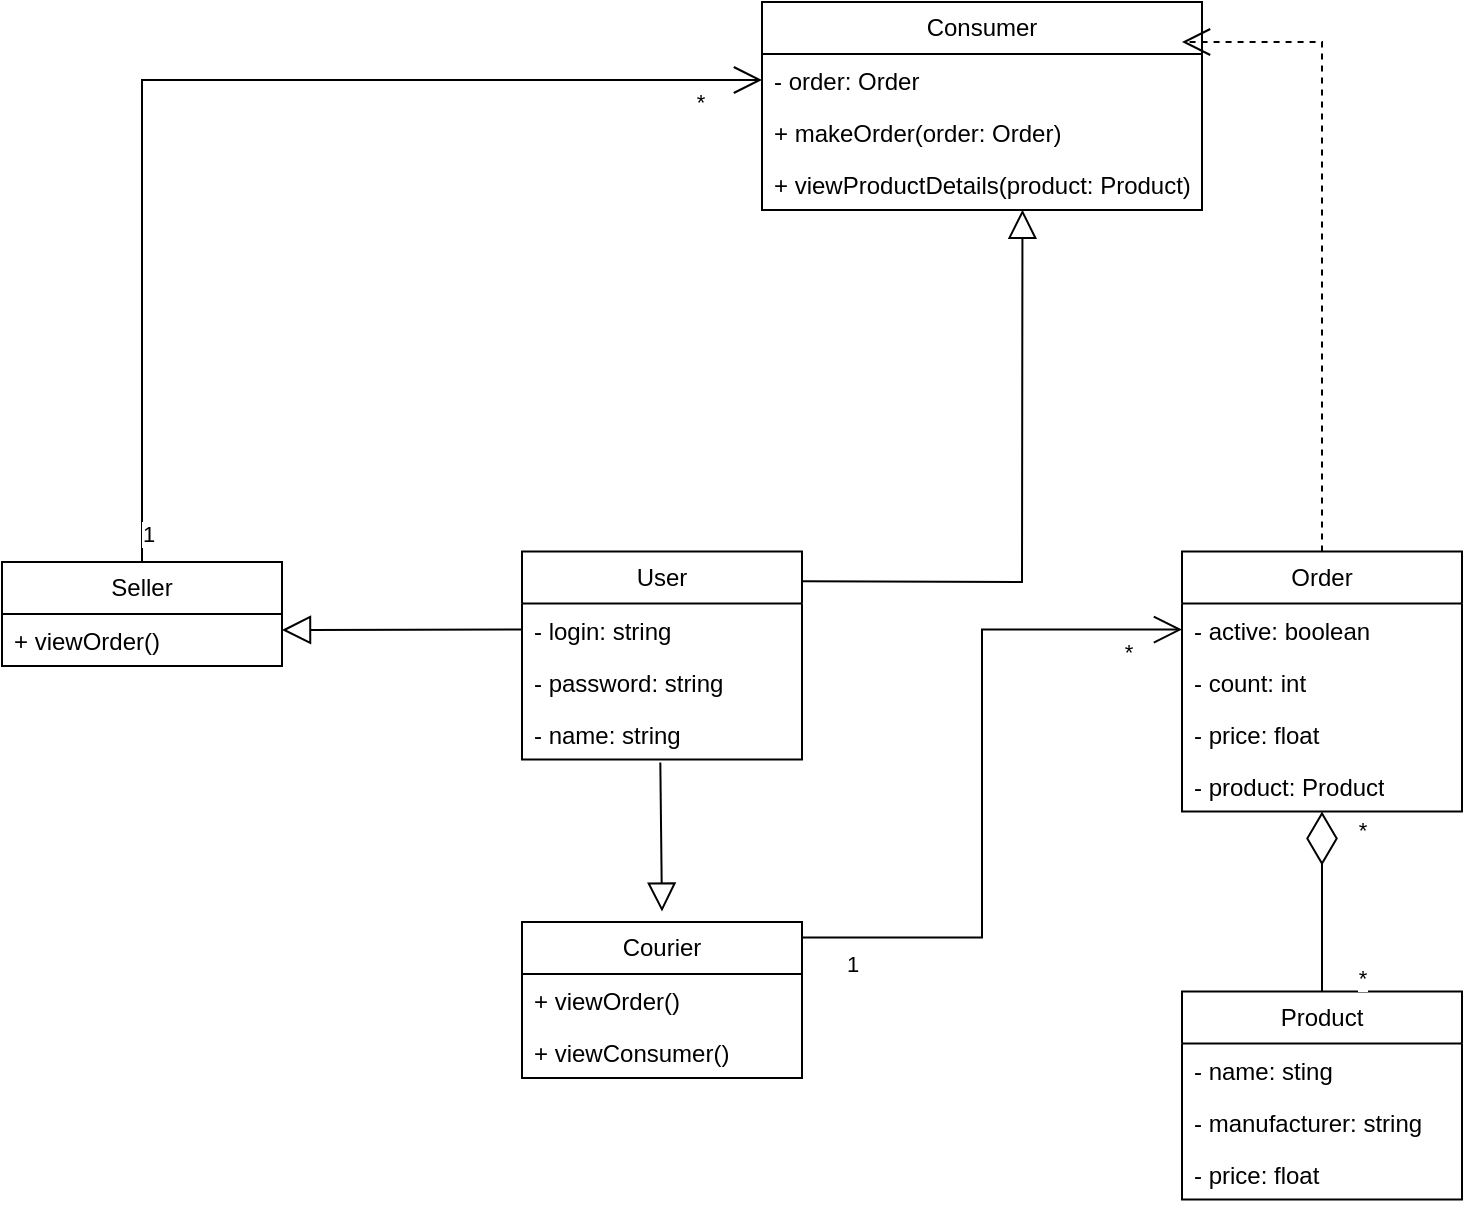 <mxfile version="22.0.6" type="device">
  <diagram name="Page-1" id="c4acf3e9-155e-7222-9cf6-157b1a14988f">
    <mxGraphModel dx="1259" dy="673" grid="1" gridSize="10" guides="1" tooltips="1" connect="1" arrows="1" fold="1" page="1" pageScale="1" pageWidth="850" pageHeight="1100" background="none" math="0" shadow="0">
      <root>
        <mxCell id="0" />
        <mxCell id="1" parent="0" />
        <mxCell id="JucH0bdHnx9_qoao5w32-1" value="User" style="swimlane;fontStyle=0;childLayout=stackLayout;horizontal=1;startSize=26;fillColor=none;horizontalStack=0;resizeParent=1;resizeParentMax=0;resizeLast=0;collapsible=1;marginBottom=0;whiteSpace=wrap;html=1;swimlaneLine=1;" parent="1" vertex="1">
          <mxGeometry x="350" y="324.79" width="140" height="104" as="geometry" />
        </mxCell>
        <mxCell id="JucH0bdHnx9_qoao5w32-2" value="- login: string" style="text;strokeColor=none;fillColor=none;align=left;verticalAlign=top;spacingLeft=4;spacingRight=4;overflow=hidden;rotatable=0;points=[[0,0.5],[1,0.5]];portConstraint=eastwest;whiteSpace=wrap;html=1;" parent="JucH0bdHnx9_qoao5w32-1" vertex="1">
          <mxGeometry y="26" width="140" height="26" as="geometry" />
        </mxCell>
        <mxCell id="JucH0bdHnx9_qoao5w32-3" value="- password: string" style="text;strokeColor=none;fillColor=none;align=left;verticalAlign=top;spacingLeft=4;spacingRight=4;overflow=hidden;rotatable=0;points=[[0,0.5],[1,0.5]];portConstraint=eastwest;whiteSpace=wrap;html=1;" parent="JucH0bdHnx9_qoao5w32-1" vertex="1">
          <mxGeometry y="52" width="140" height="26" as="geometry" />
        </mxCell>
        <mxCell id="JucH0bdHnx9_qoao5w32-4" value="- name: string" style="text;strokeColor=none;fillColor=none;align=left;verticalAlign=top;spacingLeft=4;spacingRight=4;overflow=hidden;rotatable=0;points=[[0,0.5],[1,0.5]];portConstraint=eastwest;whiteSpace=wrap;html=1;" parent="JucH0bdHnx9_qoao5w32-1" vertex="1">
          <mxGeometry y="78" width="140" height="26" as="geometry" />
        </mxCell>
        <mxCell id="JucH0bdHnx9_qoao5w32-13" value="Consumer" style="swimlane;fontStyle=0;childLayout=stackLayout;horizontal=1;startSize=26;fillColor=none;horizontalStack=0;resizeParent=1;resizeParentMax=0;resizeLast=0;collapsible=1;marginBottom=0;whiteSpace=wrap;html=1;" parent="1" vertex="1">
          <mxGeometry x="470" y="50" width="220" height="104" as="geometry" />
        </mxCell>
        <mxCell id="JucH0bdHnx9_qoao5w32-14" value="- order: Order" style="text;strokeColor=none;fillColor=none;align=left;verticalAlign=top;spacingLeft=4;spacingRight=4;overflow=hidden;rotatable=0;points=[[0,0.5],[1,0.5]];portConstraint=eastwest;whiteSpace=wrap;html=1;" parent="JucH0bdHnx9_qoao5w32-13" vertex="1">
          <mxGeometry y="26" width="220" height="26" as="geometry" />
        </mxCell>
        <mxCell id="_UadZDXfJrqQWSUkQn-_-1" value="+ makeOrder(order: Order)" style="text;strokeColor=none;fillColor=none;align=left;verticalAlign=top;spacingLeft=4;spacingRight=4;overflow=hidden;rotatable=0;points=[[0,0.5],[1,0.5]];portConstraint=eastwest;whiteSpace=wrap;html=1;" vertex="1" parent="JucH0bdHnx9_qoao5w32-13">
          <mxGeometry y="52" width="220" height="26" as="geometry" />
        </mxCell>
        <mxCell id="_UadZDXfJrqQWSUkQn-_-19" value="+ viewProductDetails(product: Product)" style="text;strokeColor=none;fillColor=none;align=left;verticalAlign=top;spacingLeft=4;spacingRight=4;overflow=hidden;rotatable=0;points=[[0,0.5],[1,0.5]];portConstraint=eastwest;whiteSpace=wrap;html=1;" vertex="1" parent="JucH0bdHnx9_qoao5w32-13">
          <mxGeometry y="78" width="220" height="26" as="geometry" />
        </mxCell>
        <mxCell id="JucH0bdHnx9_qoao5w32-20" value="Order" style="swimlane;fontStyle=0;childLayout=stackLayout;horizontal=1;startSize=26;fillColor=none;horizontalStack=0;resizeParent=1;resizeParentMax=0;resizeLast=0;collapsible=1;marginBottom=0;whiteSpace=wrap;html=1;" parent="1" vertex="1">
          <mxGeometry x="680" y="324.79" width="140" height="130" as="geometry" />
        </mxCell>
        <mxCell id="JucH0bdHnx9_qoao5w32-48" value="- active: boolean" style="text;strokeColor=none;fillColor=none;align=left;verticalAlign=top;spacingLeft=4;spacingRight=4;overflow=hidden;rotatable=0;points=[[0,0.5],[1,0.5]];portConstraint=eastwest;whiteSpace=wrap;html=1;" parent="JucH0bdHnx9_qoao5w32-20" vertex="1">
          <mxGeometry y="26" width="140" height="26" as="geometry" />
        </mxCell>
        <mxCell id="JucH0bdHnx9_qoao5w32-21" value="- count: int" style="text;strokeColor=none;fillColor=none;align=left;verticalAlign=top;spacingLeft=4;spacingRight=4;overflow=hidden;rotatable=0;points=[[0,0.5],[1,0.5]];portConstraint=eastwest;whiteSpace=wrap;html=1;" parent="JucH0bdHnx9_qoao5w32-20" vertex="1">
          <mxGeometry y="52" width="140" height="26" as="geometry" />
        </mxCell>
        <mxCell id="JucH0bdHnx9_qoao5w32-22" value="- price: float" style="text;strokeColor=none;fillColor=none;align=left;verticalAlign=top;spacingLeft=4;spacingRight=4;overflow=hidden;rotatable=0;points=[[0,0.5],[1,0.5]];portConstraint=eastwest;whiteSpace=wrap;html=1;" parent="JucH0bdHnx9_qoao5w32-20" vertex="1">
          <mxGeometry y="78" width="140" height="26" as="geometry" />
        </mxCell>
        <mxCell id="JucH0bdHnx9_qoao5w32-23" value="- product: Product" style="text;strokeColor=none;fillColor=none;align=left;verticalAlign=top;spacingLeft=4;spacingRight=4;overflow=hidden;rotatable=0;points=[[0,0.5],[1,0.5]];portConstraint=eastwest;whiteSpace=wrap;html=1;" parent="JucH0bdHnx9_qoao5w32-20" vertex="1">
          <mxGeometry y="104" width="140" height="26" as="geometry" />
        </mxCell>
        <mxCell id="JucH0bdHnx9_qoao5w32-24" value="" style="endArrow=open;endSize=12;dashed=1;html=1;rounded=0;exitX=0.5;exitY=0;exitDx=0;exitDy=0;align=center;" parent="1" source="JucH0bdHnx9_qoao5w32-20" edge="1">
          <mxGeometry x="-0.539" width="160" relative="1" as="geometry">
            <mxPoint x="340" y="260" as="sourcePoint" />
            <mxPoint x="680" y="70" as="targetPoint" />
            <Array as="points">
              <mxPoint x="750" y="70" />
            </Array>
            <mxPoint as="offset" />
          </mxGeometry>
        </mxCell>
        <mxCell id="JucH0bdHnx9_qoao5w32-25" value="Product" style="swimlane;fontStyle=0;childLayout=stackLayout;horizontal=1;startSize=26;fillColor=none;horizontalStack=0;resizeParent=1;resizeParentMax=0;resizeLast=0;collapsible=1;marginBottom=0;whiteSpace=wrap;html=1;" parent="1" vertex="1">
          <mxGeometry x="680" y="544.79" width="140" height="104" as="geometry" />
        </mxCell>
        <mxCell id="JucH0bdHnx9_qoao5w32-26" value="- name: sting" style="text;strokeColor=none;fillColor=none;align=left;verticalAlign=top;spacingLeft=4;spacingRight=4;overflow=hidden;rotatable=0;points=[[0,0.5],[1,0.5]];portConstraint=eastwest;whiteSpace=wrap;html=1;" parent="JucH0bdHnx9_qoao5w32-25" vertex="1">
          <mxGeometry y="26" width="140" height="26" as="geometry" />
        </mxCell>
        <mxCell id="JucH0bdHnx9_qoao5w32-34" value="- manufacturer: string" style="text;strokeColor=none;fillColor=none;align=left;verticalAlign=top;spacingLeft=4;spacingRight=4;overflow=hidden;rotatable=0;points=[[0,0.5],[1,0.5]];portConstraint=eastwest;whiteSpace=wrap;html=1;" parent="JucH0bdHnx9_qoao5w32-25" vertex="1">
          <mxGeometry y="52" width="140" height="26" as="geometry" />
        </mxCell>
        <mxCell id="JucH0bdHnx9_qoao5w32-27" value="- price: float" style="text;strokeColor=none;fillColor=none;align=left;verticalAlign=top;spacingLeft=4;spacingRight=4;overflow=hidden;rotatable=0;points=[[0,0.5],[1,0.5]];portConstraint=eastwest;whiteSpace=wrap;html=1;" parent="JucH0bdHnx9_qoao5w32-25" vertex="1">
          <mxGeometry y="78" width="140" height="26" as="geometry" />
        </mxCell>
        <mxCell id="JucH0bdHnx9_qoao5w32-29" value="" style="endArrow=diamondThin;endFill=0;endSize=24;html=1;rounded=0;exitX=0.5;exitY=0;exitDx=0;exitDy=0;" parent="1" source="JucH0bdHnx9_qoao5w32-25" target="JucH0bdHnx9_qoao5w32-23" edge="1">
          <mxGeometry width="160" relative="1" as="geometry">
            <mxPoint x="350" y="384.79" as="sourcePoint" />
            <mxPoint x="510" y="384.79" as="targetPoint" />
          </mxGeometry>
        </mxCell>
        <mxCell id="JucH0bdHnx9_qoao5w32-43" value="*" style="edgeLabel;html=1;align=center;verticalAlign=middle;resizable=0;points=[];" parent="JucH0bdHnx9_qoao5w32-29" vertex="1" connectable="0">
          <mxGeometry x="-0.736" y="2" relative="1" as="geometry">
            <mxPoint x="22" y="5" as="offset" />
          </mxGeometry>
        </mxCell>
        <mxCell id="JucH0bdHnx9_qoao5w32-44" value="*" style="edgeLabel;html=1;align=center;verticalAlign=middle;resizable=0;points=[];" parent="JucH0bdHnx9_qoao5w32-29" vertex="1" connectable="0">
          <mxGeometry x="0.413" relative="1" as="geometry">
            <mxPoint x="20" y="-18" as="offset" />
          </mxGeometry>
        </mxCell>
        <mxCell id="JucH0bdHnx9_qoao5w32-39" value="" style="endArrow=block;endFill=0;endSize=12;html=1;rounded=0;exitX=1.002;exitY=0.143;exitDx=0;exitDy=0;exitPerimeter=0;entryX=0.592;entryY=0.994;entryDx=0;entryDy=0;entryPerimeter=0;" parent="1" source="JucH0bdHnx9_qoao5w32-1" target="_UadZDXfJrqQWSUkQn-_-19" edge="1">
          <mxGeometry width="160" relative="1" as="geometry">
            <mxPoint x="500" y="340" as="sourcePoint" />
            <mxPoint x="600" y="160" as="targetPoint" />
            <Array as="points">
              <mxPoint x="600" y="340" />
            </Array>
          </mxGeometry>
        </mxCell>
        <mxCell id="JucH0bdHnx9_qoao5w32-42" value="" style="endArrow=block;endFill=0;endSize=12;html=1;rounded=0;exitX=0;exitY=0.5;exitDx=0;exitDy=0;" parent="1" source="JucH0bdHnx9_qoao5w32-2" edge="1">
          <mxGeometry width="160" relative="1" as="geometry">
            <mxPoint x="340" y="294.79" as="sourcePoint" />
            <mxPoint x="230" y="364" as="targetPoint" />
          </mxGeometry>
        </mxCell>
        <mxCell id="JucH0bdHnx9_qoao5w32-53" value="" style="endArrow=block;endFill=0;endSize=12;html=1;rounded=0;exitX=0.494;exitY=1.055;exitDx=0;exitDy=0;entryX=0.5;entryY=0;entryDx=0;entryDy=0;exitPerimeter=0;" parent="1" source="JucH0bdHnx9_qoao5w32-4" edge="1">
          <mxGeometry width="160" relative="1" as="geometry">
            <mxPoint x="360" y="360.79" as="sourcePoint" />
            <mxPoint x="420" y="504.79" as="targetPoint" />
          </mxGeometry>
        </mxCell>
        <mxCell id="JucH0bdHnx9_qoao5w32-55" value="" style="endArrow=open;endFill=1;endSize=12;html=1;rounded=0;exitX=1;exitY=0.25;exitDx=0;exitDy=0;entryX=0;entryY=0.5;entryDx=0;entryDy=0;" parent="1" target="JucH0bdHnx9_qoao5w32-48" edge="1">
          <mxGeometry width="160" relative="1" as="geometry">
            <mxPoint x="490" y="517.79" as="sourcePoint" />
            <mxPoint x="500" y="524.79" as="targetPoint" />
            <Array as="points">
              <mxPoint x="580" y="517.79" />
              <mxPoint x="580" y="363.79" />
            </Array>
          </mxGeometry>
        </mxCell>
        <mxCell id="JucH0bdHnx9_qoao5w32-65" value="1" style="edgeLabel;html=1;align=center;verticalAlign=middle;resizable=0;points=[];" parent="JucH0bdHnx9_qoao5w32-55" vertex="1" connectable="0">
          <mxGeometry x="-0.857" y="-2" relative="1" as="geometry">
            <mxPoint y="11" as="offset" />
          </mxGeometry>
        </mxCell>
        <mxCell id="JucH0bdHnx9_qoao5w32-66" value="*" style="edgeLabel;html=1;align=center;verticalAlign=middle;resizable=0;points=[];" parent="JucH0bdHnx9_qoao5w32-55" vertex="1" connectable="0">
          <mxGeometry x="0.84" y="-1" relative="1" as="geometry">
            <mxPoint y="10" as="offset" />
          </mxGeometry>
        </mxCell>
        <mxCell id="JucH0bdHnx9_qoao5w32-62" value="" style="endArrow=open;endFill=1;endSize=12;html=1;rounded=0;exitX=0.5;exitY=0;exitDx=0;exitDy=0;entryX=0;entryY=0.5;entryDx=0;entryDy=0;" parent="1" source="_UadZDXfJrqQWSUkQn-_-11" target="JucH0bdHnx9_qoao5w32-14" edge="1">
          <mxGeometry width="160" relative="1" as="geometry">
            <mxPoint x="160" y="324.79" as="sourcePoint" />
            <mxPoint x="540" y="250" as="targetPoint" />
            <Array as="points">
              <mxPoint x="160" y="89" />
            </Array>
          </mxGeometry>
        </mxCell>
        <mxCell id="JucH0bdHnx9_qoao5w32-63" value="1" style="edgeLabel;html=1;align=center;verticalAlign=middle;resizable=0;points=[];" parent="JucH0bdHnx9_qoao5w32-62" vertex="1" connectable="0">
          <mxGeometry x="-0.863" y="-3" relative="1" as="geometry">
            <mxPoint y="23" as="offset" />
          </mxGeometry>
        </mxCell>
        <mxCell id="JucH0bdHnx9_qoao5w32-64" value="*" style="edgeLabel;html=1;align=center;verticalAlign=middle;resizable=0;points=[];" parent="JucH0bdHnx9_qoao5w32-62" vertex="1" connectable="0">
          <mxGeometry x="0.886" y="1" relative="1" as="geometry">
            <mxPoint y="12" as="offset" />
          </mxGeometry>
        </mxCell>
        <mxCell id="_UadZDXfJrqQWSUkQn-_-11" value="Seller" style="swimlane;fontStyle=0;childLayout=stackLayout;horizontal=1;startSize=26;fillColor=none;horizontalStack=0;resizeParent=1;resizeParentMax=0;resizeLast=0;collapsible=1;marginBottom=0;whiteSpace=wrap;html=1;" vertex="1" parent="1">
          <mxGeometry x="90" y="330" width="140" height="52" as="geometry" />
        </mxCell>
        <mxCell id="_UadZDXfJrqQWSUkQn-_-12" value="+ viewOrder()" style="text;strokeColor=none;fillColor=none;align=left;verticalAlign=top;spacingLeft=4;spacingRight=4;overflow=hidden;rotatable=0;points=[[0,0.5],[1,0.5]];portConstraint=eastwest;whiteSpace=wrap;html=1;" vertex="1" parent="_UadZDXfJrqQWSUkQn-_-11">
          <mxGeometry y="26" width="140" height="26" as="geometry" />
        </mxCell>
        <mxCell id="_UadZDXfJrqQWSUkQn-_-15" value="Courier" style="swimlane;fontStyle=0;childLayout=stackLayout;horizontal=1;startSize=26;fillColor=none;horizontalStack=0;resizeParent=1;resizeParentMax=0;resizeLast=0;collapsible=1;marginBottom=0;whiteSpace=wrap;html=1;" vertex="1" parent="1">
          <mxGeometry x="350" y="510" width="140" height="78" as="geometry" />
        </mxCell>
        <mxCell id="_UadZDXfJrqQWSUkQn-_-16" value="+ viewOrder()" style="text;strokeColor=none;fillColor=none;align=left;verticalAlign=top;spacingLeft=4;spacingRight=4;overflow=hidden;rotatable=0;points=[[0,0.5],[1,0.5]];portConstraint=eastwest;whiteSpace=wrap;html=1;" vertex="1" parent="_UadZDXfJrqQWSUkQn-_-15">
          <mxGeometry y="26" width="140" height="26" as="geometry" />
        </mxCell>
        <mxCell id="_UadZDXfJrqQWSUkQn-_-20" value="+ viewConsumer()" style="text;strokeColor=none;fillColor=none;align=left;verticalAlign=top;spacingLeft=4;spacingRight=4;overflow=hidden;rotatable=0;points=[[0,0.5],[1,0.5]];portConstraint=eastwest;whiteSpace=wrap;html=1;" vertex="1" parent="_UadZDXfJrqQWSUkQn-_-15">
          <mxGeometry y="52" width="140" height="26" as="geometry" />
        </mxCell>
      </root>
    </mxGraphModel>
  </diagram>
</mxfile>
